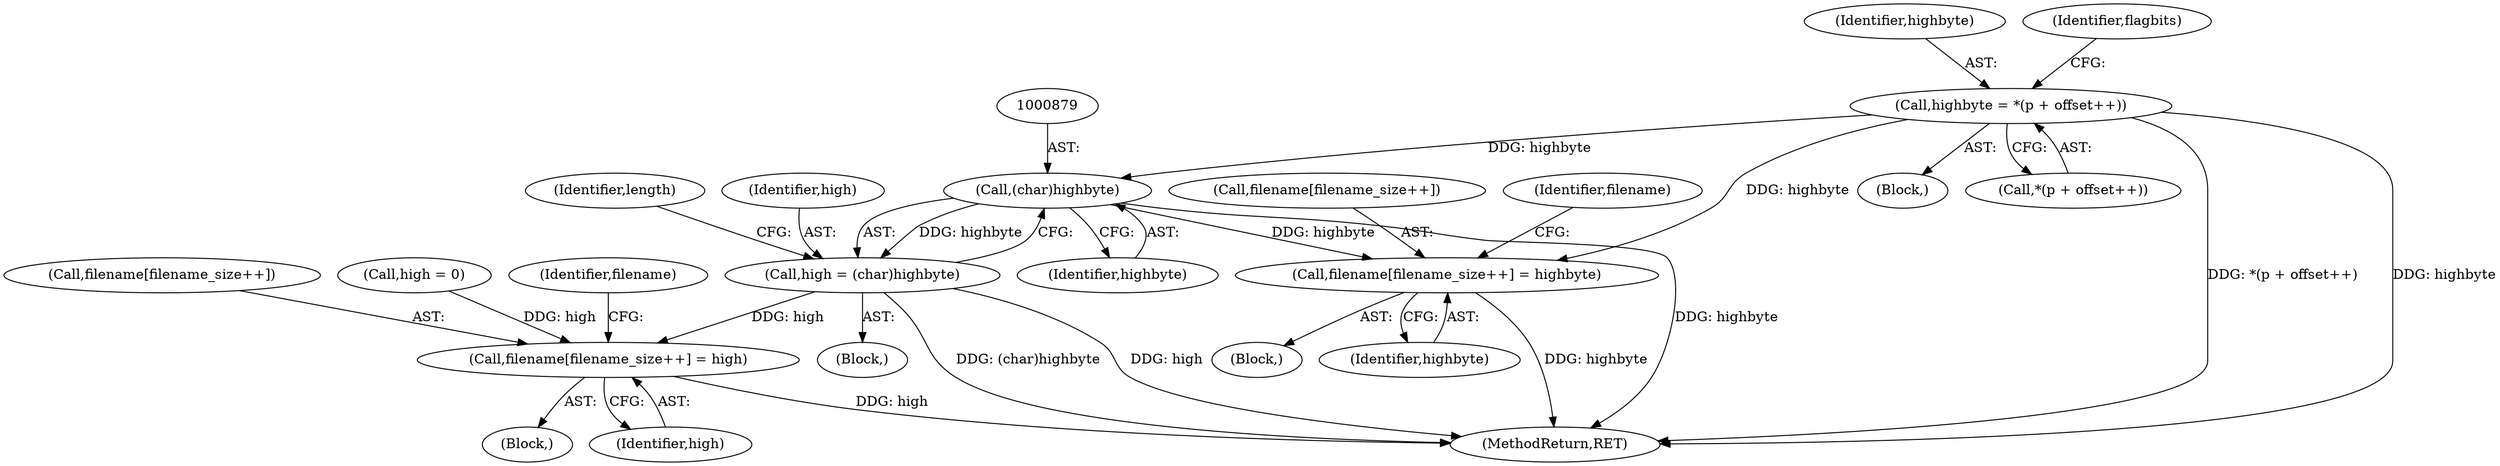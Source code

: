 digraph "0_libarchive_5562545b5562f6d12a4ef991fae158bf4ccf92b6@integer" {
"1000745" [label="(Call,highbyte = *(p + offset++))"];
"1000810" [label="(Call,filename[filename_size++] = highbyte)"];
"1000878" [label="(Call,(char)highbyte)"];
"1000876" [label="(Call,high = (char)highbyte)"];
"1000907" [label="(Call,filename[filename_size++] = high)"];
"1000746" [label="(Identifier,highbyte)"];
"1000720" [label="(Block,)"];
"1000747" [label="(Call,*(p + offset++))"];
"1000753" [label="(Identifier,flagbits)"];
"1000876" [label="(Call,high = (char)highbyte)"];
"1000888" [label="(Identifier,length)"];
"1000900" [label="(Block,)"];
"1000790" [label="(Block,)"];
"1000810" [label="(Call,filename[filename_size++] = highbyte)"];
"1000878" [label="(Call,(char)highbyte)"];
"1000868" [label="(Block,)"];
"1000880" [label="(Identifier,highbyte)"];
"1000908" [label="(Call,filename[filename_size++])"];
"1000815" [label="(Identifier,highbyte)"];
"1000884" [label="(Call,high = 0)"];
"1000907" [label="(Call,filename[filename_size++] = high)"];
"1000915" [label="(Identifier,filename)"];
"1000811" [label="(Call,filename[filename_size++])"];
"1000877" [label="(Identifier,high)"];
"1000912" [label="(Identifier,high)"];
"1001741" [label="(MethodReturn,RET)"];
"1000745" [label="(Call,highbyte = *(p + offset++))"];
"1000818" [label="(Identifier,filename)"];
"1000745" -> "1000720"  [label="AST: "];
"1000745" -> "1000747"  [label="CFG: "];
"1000746" -> "1000745"  [label="AST: "];
"1000747" -> "1000745"  [label="AST: "];
"1000753" -> "1000745"  [label="CFG: "];
"1000745" -> "1001741"  [label="DDG: *(p + offset++)"];
"1000745" -> "1001741"  [label="DDG: highbyte"];
"1000745" -> "1000810"  [label="DDG: highbyte"];
"1000745" -> "1000878"  [label="DDG: highbyte"];
"1000810" -> "1000790"  [label="AST: "];
"1000810" -> "1000815"  [label="CFG: "];
"1000811" -> "1000810"  [label="AST: "];
"1000815" -> "1000810"  [label="AST: "];
"1000818" -> "1000810"  [label="CFG: "];
"1000810" -> "1001741"  [label="DDG: highbyte"];
"1000878" -> "1000810"  [label="DDG: highbyte"];
"1000878" -> "1000876"  [label="AST: "];
"1000878" -> "1000880"  [label="CFG: "];
"1000879" -> "1000878"  [label="AST: "];
"1000880" -> "1000878"  [label="AST: "];
"1000876" -> "1000878"  [label="CFG: "];
"1000878" -> "1001741"  [label="DDG: highbyte"];
"1000878" -> "1000876"  [label="DDG: highbyte"];
"1000876" -> "1000868"  [label="AST: "];
"1000877" -> "1000876"  [label="AST: "];
"1000888" -> "1000876"  [label="CFG: "];
"1000876" -> "1001741"  [label="DDG: (char)highbyte"];
"1000876" -> "1001741"  [label="DDG: high"];
"1000876" -> "1000907"  [label="DDG: high"];
"1000907" -> "1000900"  [label="AST: "];
"1000907" -> "1000912"  [label="CFG: "];
"1000908" -> "1000907"  [label="AST: "];
"1000912" -> "1000907"  [label="AST: "];
"1000915" -> "1000907"  [label="CFG: "];
"1000907" -> "1001741"  [label="DDG: high"];
"1000884" -> "1000907"  [label="DDG: high"];
}
